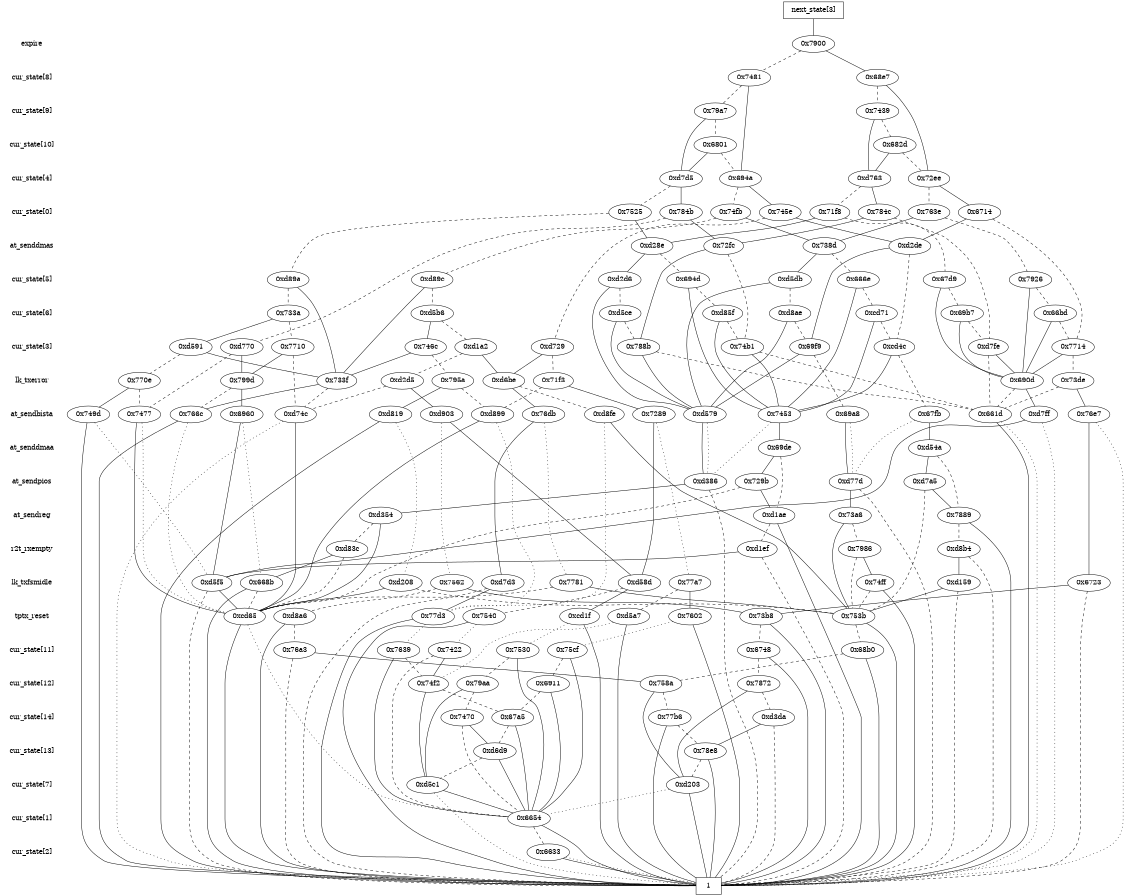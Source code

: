 digraph "DD" {
size = "7.5,10"
center = true;
edge [dir = none];
{ node [shape = plaintext];
  edge [style = invis];
  "CONST NODES" [style = invis];
" expire " -> " cur_state[8] " -> " cur_state[9] " -> " cur_state[10] " -> " cur_state[4] " -> " cur_state[0] " -> " at_senddmas " -> " cur_state[5] " -> " cur_state[6] " -> " cur_state[3] " -> " lk_txerror " -> " at_sendbista " -> " at_senddmaa " -> " at_sendpios " -> " at_sendreg " -> " r2t_rxempty " -> " lk_txfsmidle " -> " tptx_reset " -> " cur_state[11] " -> " cur_state[12] " -> " cur_state[14] " -> " cur_state[13] " -> " cur_state[7] " -> " cur_state[1] " -> " cur_state[2] " -> "CONST NODES"; 
}
{ rank = same; node [shape = box]; edge [style = invis];
"  next_state[3]  "; }
{ rank = same; " expire ";
"0x7900";
}
{ rank = same; " cur_state[8] ";
"0x7481";
"0x68e7";
}
{ rank = same; " cur_state[9] ";
"0x79a7";
"0x7439";
}
{ rank = same; " cur_state[10] ";
"0x682d";
"0x6801";
}
{ rank = same; " cur_state[4] ";
"0x72ee";
"0x694a";
"0xd763";
"0xd7d5";
}
{ rank = same; " cur_state[0] ";
"0x784b";
"0x763e";
"0x784c";
"0x7525";
"0x74fb";
"0x6714";
"0x745e";
"0x71f8";
}
{ rank = same; " at_senddmas ";
"0xd2de";
"0x72fc";
"0x738d";
"0xd28e";
}
{ rank = same; " cur_state[5] ";
"0x666e";
"0xd2d6";
"0xd89c";
"0x7926";
"0x694d";
"0x67d9";
"0xd89a";
"0xd5db";
}
{ rank = same; " cur_state[6] ";
"0x69b7";
"0xcd71";
"0xd8ae";
"0xd5ce";
"0x733a";
"0x66bd";
"0xd85f";
"0xd5b6";
}
{ rank = same; " cur_state[3] ";
"0xd770";
"0xd729";
"0xd591";
"0x7710";
"0x69f9";
"0xcd4c";
"0xd1a2";
"0x746c";
"0x7714";
"0x74b1";
"0xd7fe";
"0x788b";
}
{ rank = same; " lk_txerror ";
"0x690d";
"0x795a";
"0x71f3";
"0x799d";
"0x73de";
"0x733f";
"0x770e";
"0xd6be";
"0xd2d5";
}
{ rank = same; " at_sendbista ";
"0x7453";
"0x7289";
"0xd579";
"0xd899";
"0x661d";
"0xd74c";
"0x749d";
"0xd819";
"0x76db";
"0x69a8";
"0x76e7";
"0x766c";
"0x7477";
"0x6960";
"0x67fb";
"0xd8fe";
"0xd903";
"0xd7ff";
}
{ rank = same; " at_senddmaa ";
"0xd54a";
"0x69de";
}
{ rank = same; " at_sendpios ";
"0xd386";
"0xd77d";
"0x729b";
"0xd7a5";
}
{ rank = same; " at_sendreg ";
"0xd1ae";
"0x7889";
"0xd354";
"0x73a6";
}
{ rank = same; " r2t_rxempty ";
"0x7986";
"0xd8b4";
"0xd83c";
"0xd1ef";
}
{ rank = same; " lk_txfsmidle ";
"0x6723";
"0x7562";
"0x77a7";
"0x7781";
"0xd58d";
"0xd5f5";
"0xd7d3";
"0x668b";
"0x74ff";
"0xd208";
"0xd159";
}
{ rank = same; " tptx_reset ";
"0x7602";
"0x73b8";
"0xcd65";
"0x7540";
"0xd8a6";
"0xcd1f";
"0xd5a7";
"0x77d3";
"0x753b";
}
{ rank = same; " cur_state[11] ";
"0x7422";
"0x68b0";
"0x76a3";
"0x75cf";
"0x7639";
"0x7530";
"0x6748";
}
{ rank = same; " cur_state[12] ";
"0x79aa";
"0x74f2";
"0x6911";
"0x758a";
"0x7872";
}
{ rank = same; " cur_state[14] ";
"0x7470";
"0xd3da";
"0x77b6";
"0x67a5";
}
{ rank = same; " cur_state[13] ";
"0x78e8";
"0xd6d9";
}
{ rank = same; " cur_state[7] ";
"0xd5c1";
"0xd203";
}
{ rank = same; " cur_state[1] ";
"0x6654";
}
{ rank = same; " cur_state[2] ";
"0x6633";
}
{ rank = same; "CONST NODES";
{ node [shape = box]; "0x6617";
}
}
"  next_state[3]  " -> "0x7900" [style = solid];
"0x7900" -> "0x68e7";
"0x7900" -> "0x7481" [style = dashed];
"0x7481" -> "0x694a";
"0x7481" -> "0x79a7" [style = dashed];
"0x68e7" -> "0x72ee";
"0x68e7" -> "0x7439" [style = dashed];
"0x79a7" -> "0xd7d5";
"0x79a7" -> "0x6801" [style = dashed];
"0x7439" -> "0xd763";
"0x7439" -> "0x682d" [style = dashed];
"0x682d" -> "0xd763";
"0x682d" -> "0x72ee" [style = dashed];
"0x6801" -> "0xd7d5";
"0x6801" -> "0x694a" [style = dashed];
"0x72ee" -> "0x6714";
"0x72ee" -> "0x763e" [style = dashed];
"0x694a" -> "0x745e";
"0x694a" -> "0x74fb" [style = dashed];
"0xd763" -> "0x784c";
"0xd763" -> "0x71f8" [style = dashed];
"0xd7d5" -> "0x784b";
"0xd7d5" -> "0x7525" [style = dashed];
"0x784b" -> "0x72fc";
"0x784b" -> "0xd770" [style = dashed];
"0x763e" -> "0x738d";
"0x763e" -> "0x7926" [style = dashed];
"0x784c" -> "0x72fc";
"0x784c" -> "0xd7fe" [style = dashed];
"0x7525" -> "0xd28e";
"0x7525" -> "0xd89a" [style = dashed];
"0x74fb" -> "0x738d";
"0x74fb" -> "0xd89c" [style = dashed];
"0x6714" -> "0xd2de";
"0x6714" -> "0x7714" [style = dashed];
"0x745e" -> "0xd2de";
"0x745e" -> "0xd729" [style = dashed];
"0x71f8" -> "0xd28e";
"0x71f8" -> "0x67d9" [style = dashed];
"0xd2de" -> "0x69f9";
"0xd2de" -> "0xcd4c" [style = dashed];
"0x72fc" -> "0x788b";
"0x72fc" -> "0x74b1" [style = dashed];
"0x738d" -> "0xd5db";
"0x738d" -> "0x666e" [style = dashed];
"0xd28e" -> "0xd2d6";
"0xd28e" -> "0x694d" [style = dashed];
"0x666e" -> "0x7453";
"0x666e" -> "0xcd71" [style = dashed];
"0xd2d6" -> "0xd579";
"0xd2d6" -> "0xd5ce" [style = dashed];
"0xd89c" -> "0x733f";
"0xd89c" -> "0xd5b6" [style = dashed];
"0x7926" -> "0x690d";
"0x7926" -> "0x66bd" [style = dashed];
"0x694d" -> "0x7453";
"0x694d" -> "0xd85f" [style = dashed];
"0x67d9" -> "0x690d";
"0x67d9" -> "0x69b7" [style = dashed];
"0xd89a" -> "0x733f";
"0xd89a" -> "0x733a" [style = dashed];
"0xd5db" -> "0xd579";
"0xd5db" -> "0xd8ae" [style = dashed];
"0x69b7" -> "0x690d";
"0x69b7" -> "0xd7fe" [style = dashed];
"0xcd71" -> "0x7453";
"0xcd71" -> "0xcd4c" [style = dashed];
"0xd8ae" -> "0xd579";
"0xd8ae" -> "0x69f9" [style = dashed];
"0xd5ce" -> "0xd579";
"0xd5ce" -> "0x788b" [style = dashed];
"0x733a" -> "0xd591";
"0x733a" -> "0x7710" [style = dashed];
"0x66bd" -> "0x690d";
"0x66bd" -> "0x7714" [style = dashed];
"0xd85f" -> "0x7453";
"0xd85f" -> "0x74b1" [style = dashed];
"0xd5b6" -> "0x746c";
"0xd5b6" -> "0xd1a2" [style = dashed];
"0xd770" -> "0x799d";
"0xd770" -> "0x7477" [style = dashed];
"0xd729" -> "0xd6be";
"0xd729" -> "0x71f3" [style = dashed];
"0xd591" -> "0x733f";
"0xd591" -> "0x770e" [style = dashed];
"0x7710" -> "0x799d";
"0x7710" -> "0xd74c" [style = dashed];
"0x69f9" -> "0xd579";
"0x69f9" -> "0x69a8" [style = dashed];
"0xcd4c" -> "0x7453";
"0xcd4c" -> "0x67fb" [style = dashed];
"0xd1a2" -> "0xd6be";
"0xd1a2" -> "0xd2d5" [style = dashed];
"0x746c" -> "0x733f";
"0x746c" -> "0x795a" [style = dashed];
"0x7714" -> "0x690d";
"0x7714" -> "0x73de" [style = dashed];
"0x74b1" -> "0x7453";
"0x74b1" -> "0x661d" [style = dashed];
"0xd7fe" -> "0x690d";
"0xd7fe" -> "0x661d" [style = dashed];
"0x788b" -> "0xd579";
"0x788b" -> "0x661d" [style = dashed];
"0x690d" -> "0xd7ff";
"0x690d" -> "0x661d" [style = dashed];
"0x795a" -> "0xd819";
"0x795a" -> "0xd899" [style = dashed];
"0x71f3" -> "0x7289";
"0x71f3" -> "0xd899" [style = dashed];
"0x799d" -> "0x6960";
"0x799d" -> "0x766c" [style = dashed];
"0x73de" -> "0x76e7";
"0x73de" -> "0x661d" [style = dashed];
"0x733f" -> "0x766c";
"0x733f" -> "0xd74c" [style = dashed];
"0x770e" -> "0x749d";
"0x770e" -> "0x7477" [style = dashed];
"0xd6be" -> "0x76db";
"0xd6be" -> "0xd8fe" [style = dashed];
"0xd2d5" -> "0xd903";
"0xd2d5" -> "0xd74c" [style = dashed];
"0x7453" -> "0x69de";
"0x7453" -> "0xd386" [style = dotted];
"0x7289" -> "0xd58d";
"0x7289" -> "0x77a7" [style = dotted];
"0xd579" -> "0xd386";
"0xd579" -> "0xd386" [style = dotted];
"0xd899" -> "0xcd65";
"0xd899" -> "0x77d3" [style = dotted];
"0x661d" -> "0x6617";
"0x661d" -> "0x6617" [style = dotted];
"0xd74c" -> "0xcd65";
"0xd74c" -> "0x6617" [style = dotted];
"0x749d" -> "0x6617";
"0x749d" -> "0xd5f5" [style = dotted];
"0xd819" -> "0x6617";
"0xd819" -> "0xd208" [style = dotted];
"0x76db" -> "0xd7d3";
"0x76db" -> "0x7781" [style = dotted];
"0x69a8" -> "0xd77d";
"0x69a8" -> "0xd77d" [style = dotted];
"0x76e7" -> "0x6723";
"0x76e7" -> "0x6617" [style = dotted];
"0x766c" -> "0x6617";
"0x766c" -> "0xcd65" [style = dotted];
"0x7477" -> "0xcd65";
"0x7477" -> "0xcd65" [style = dotted];
"0x6960" -> "0xd5f5";
"0x6960" -> "0x668b" [style = dotted];
"0x67fb" -> "0xd54a";
"0x67fb" -> "0xd77d" [style = dotted];
"0xd8fe" -> "0x753b";
"0xd8fe" -> "0x77d3" [style = dotted];
"0xd903" -> "0xd58d";
"0xd903" -> "0x7562" [style = dotted];
"0xd7ff" -> "0xd5f5";
"0xd7ff" -> "0x6617" [style = dotted];
"0xd54a" -> "0xd7a5";
"0xd54a" -> "0x7889" [style = dashed];
"0x69de" -> "0x729b";
"0x69de" -> "0xd1ae" [style = dashed];
"0xd386" -> "0xd354";
"0xd386" -> "0x6617" [style = dashed];
"0xd77d" -> "0x73a6";
"0xd77d" -> "0x6617" [style = dashed];
"0x729b" -> "0xd1ae";
"0x729b" -> "0xcd65" [style = dashed];
"0xd7a5" -> "0x7889";
"0xd7a5" -> "0x753b" [style = dashed];
"0xd1ae" -> "0x6617";
"0xd1ae" -> "0xd1ef" [style = dashed];
"0x7889" -> "0x6617";
"0x7889" -> "0xd8b4" [style = dashed];
"0xd354" -> "0xcd65";
"0xd354" -> "0xd83c" [style = dashed];
"0x73a6" -> "0x753b";
"0x73a6" -> "0x7986" [style = dashed];
"0x7986" -> "0x74ff";
"0x7986" -> "0x753b" [style = dashed];
"0xd8b4" -> "0xd159";
"0xd8b4" -> "0x6617" [style = dashed];
"0xd83c" -> "0x668b";
"0xd83c" -> "0xcd65" [style = dashed];
"0xd1ef" -> "0xd5f5";
"0xd1ef" -> "0x6617" [style = dashed];
"0x6723" -> "0x73b8";
"0x6723" -> "0x6617" [style = dashed];
"0x7562" -> "0x73b8";
"0x7562" -> "0xd8a6" [style = dashed];
"0x77a7" -> "0x7602";
"0x77a7" -> "0xd5a7" [style = dashed];
"0x7781" -> "0x753b";
"0x7781" -> "0xcd65" [style = dashed];
"0xd58d" -> "0xcd1f";
"0xd58d" -> "0x7540" [style = dashed];
"0xd5f5" -> "0xcd65";
"0xd5f5" -> "0x6617" [style = dashed];
"0xd7d3" -> "0x77d3";
"0xd7d3" -> "0x6617" [style = dashed];
"0x668b" -> "0x6617";
"0x668b" -> "0xcd65" [style = dashed];
"0x74ff" -> "0x6617";
"0x74ff" -> "0x753b" [style = dashed];
"0xd208" -> "0xcd65";
"0xd208" -> "0x753b" [style = dashed];
"0xd159" -> "0x753b";
"0xd159" -> "0x6617" [style = dashed];
"0x7602" -> "0x6617";
"0x7602" -> "0x75cf" [style = dotted];
"0x73b8" -> "0x6617";
"0x73b8" -> "0x6748" [style = dashed];
"0xcd65" -> "0x6617";
"0xcd65" -> "0x6654" [style = dotted];
"0x7540" -> "0x6617";
"0x7540" -> "0x7422" [style = dotted];
"0xd8a6" -> "0x6617";
"0xd8a6" -> "0x76a3" [style = dashed];
"0xcd1f" -> "0x6617";
"0xcd1f" -> "0x7530" [style = dotted];
"0xd5a7" -> "0x6617";
"0xd5a7" -> "0x74f2" [style = dotted];
"0x77d3" -> "0x6617";
"0x77d3" -> "0x7639" [style = dotted];
"0x753b" -> "0x6617";
"0x753b" -> "0x68b0" [style = dashed];
"0x7422" -> "0x74f2";
"0x7422" -> "0x6654" [style = dashed];
"0x68b0" -> "0x6617";
"0x68b0" -> "0x758a" [style = dashed];
"0x76a3" -> "0x758a";
"0x76a3" -> "0x6617" [style = dashed];
"0x75cf" -> "0x6654";
"0x75cf" -> "0x6911" [style = dashed];
"0x7639" -> "0x6654";
"0x7639" -> "0x74f2" [style = dashed];
"0x7530" -> "0x6654";
"0x7530" -> "0x79aa" [style = dashed];
"0x6748" -> "0x6617";
"0x6748" -> "0x7872" [style = dashed];
"0x79aa" -> "0xd5c1";
"0x79aa" -> "0x7470" [style = dashed];
"0x74f2" -> "0xd5c1";
"0x74f2" -> "0x67a5" [style = dashed];
"0x6911" -> "0x6654";
"0x6911" -> "0x67a5" [style = dashed];
"0x758a" -> "0xd203";
"0x758a" -> "0x77b6" [style = dashed];
"0x7872" -> "0xd203";
"0x7872" -> "0xd3da" [style = dashed];
"0x7470" -> "0xd6d9";
"0x7470" -> "0x6654" [style = dashed];
"0xd3da" -> "0x78e8";
"0xd3da" -> "0x6617" [style = dashed];
"0x77b6" -> "0x6617";
"0x77b6" -> "0x78e8" [style = dashed];
"0x67a5" -> "0x6654";
"0x67a5" -> "0xd6d9" [style = dashed];
"0x78e8" -> "0x6617";
"0x78e8" -> "0xd203" [style = dashed];
"0xd6d9" -> "0x6654";
"0xd6d9" -> "0xd5c1" [style = dashed];
"0xd5c1" -> "0x6654";
"0xd5c1" -> "0x6617" [style = dotted];
"0xd203" -> "0x6617";
"0xd203" -> "0x6654" [style = dotted];
"0x6654" -> "0x6617";
"0x6654" -> "0x6633" [style = dashed];
"0x6633" -> "0x6617";
"0x6633" -> "0x6617" [style = dotted];
"0x6617" [label = "1"];
}

